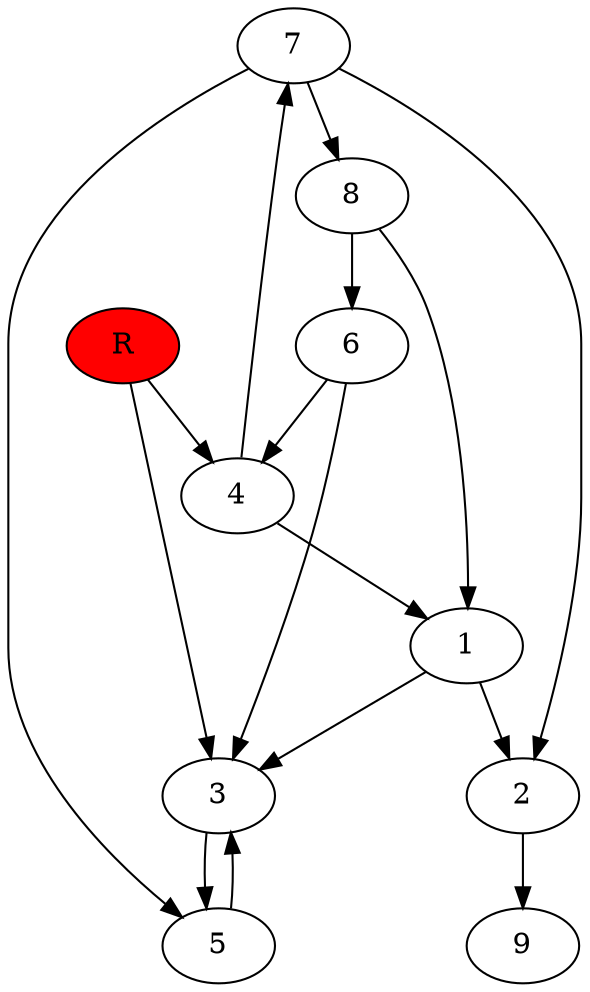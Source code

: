 digraph prb45315 {
	1
	2
	3
	4
	5
	6
	7
	8
	R [fillcolor="#ff0000" style=filled]
	1 -> 2
	1 -> 3
	2 -> 9
	3 -> 5
	4 -> 1
	4 -> 7
	5 -> 3
	6 -> 3
	6 -> 4
	7 -> 2
	7 -> 5
	7 -> 8
	8 -> 1
	8 -> 6
	R -> 3
	R -> 4
}
